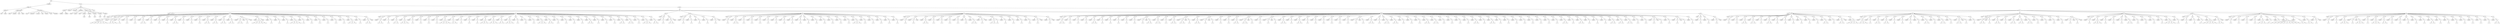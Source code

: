 digraph Tree {
	"t0" [label = "TEI"];
	"t1" [label = "teiHeader"];
	"t2" [label = "fileDesc"];
	"t3" [label = "titleStmt"];
	"t4" [label = "title"];
	"t5" [label = "author"];
	"t6" [label = "publicationStmt"];
	"t7" [label = "editor"];
	"t8" [label = "publisher"];
	"t9" [label = "idno"];
	"t10" [label = "rights"];
	"t11" [label = "SourceDesc"];
	"t12" [label = "genre"];
	"t13" [label = "inspiration"];
	"t14" [label = "structure"];
	"t15" [label = "type"];
	"t16" [label = "periode"];
	"t17" [label = "taille"];
	"t18" [label = "permalien"];
	"t19" [label = "text"];
	"t20" [label = "front"];
	"t21" [label = "docTitle"];
	"t22" [label = "titlePart"];
	"t23" [label = "titlePart"];
	"t24" [label = "docDate"];
	"t25" [label = "docAuthor"];
	"t26" [label = "docImprint"];
	"t27" [label = "editor"];
	"t28" [label = "printer"];
	"t29" [label = "castList"];
	"t30" [label = "head"];
	"t31" [label = "castItem"];
	"t32" [label = "role"];
	"t33" [label = "castItem"];
	"t34" [label = "role"];
	"t35" [label = "castItem"];
	"t36" [label = "role"];
	"t37" [label = "castItem"];
	"t38" [label = "role"];
	"t39" [label = "castItem"];
	"t40" [label = "role"];
	"t41" [label = "set"];
	"t42" [label = "note"];
	"t43" [label = "body"];
	"t44" [label = "div1"];
	"t45" [label = "head"];
	"t46" [label = "div2"];
	"t47" [label = "head"];
	"t48" [label = "sp"];
	"t49" [label = "speaker"];
	"t50" [label = "p"];
	"t51" [label = "s"];
	"t52" [label = "s"];
	"t53" [label = "s"];
	"t54" [label = "s"];
	"t55" [label = "s"];
	"t56" [label = "s"];
	"t57" [label = "div2"];
	"t58" [label = "head"];
	"t59" [label = "sp"];
	"t60" [label = "speaker"];
	"t61" [label = "p"];
	"t62" [label = "s"];
	"t63" [label = "s"];
	"t64" [label = "s"];
	"t65" [label = "sp"];
	"t66" [label = "speaker"];
	"t67" [label = "p"];
	"t68" [label = "s"];
	"t69" [label = "sp"];
	"t70" [label = "speaker"];
	"t71" [label = "p"];
	"t72" [label = "s"];
	"t73" [label = "sp"];
	"t74" [label = "speaker"];
	"t75" [label = "p"];
	"t76" [label = "s"];
	"t77" [label = "sp"];
	"t78" [label = "speaker"];
	"t79" [label = "p"];
	"t80" [label = "s"];
	"t81" [label = "s"];
	"t82" [label = "sp"];
	"t83" [label = "speaker"];
	"t84" [label = "p"];
	"t85" [label = "s"];
	"t86" [label = "sp"];
	"t87" [label = "speaker"];
	"t88" [label = "p"];
	"t89" [label = "s"];
	"t90" [label = "sp"];
	"t91" [label = "speaker"];
	"t92" [label = "p"];
	"t93" [label = "s"];
	"t94" [label = "sp"];
	"t95" [label = "speaker"];
	"t96" [label = "p"];
	"t97" [label = "s"];
	"t98" [label = "s"];
	"t99" [label = "sp"];
	"t100" [label = "speaker"];
	"t101" [label = "p"];
	"t102" [label = "s"];
	"t103" [label = "sp"];
	"t104" [label = "speaker"];
	"t105" [label = "p"];
	"t106" [label = "s"];
	"t107" [label = "sp"];
	"t108" [label = "speaker"];
	"t109" [label = "p"];
	"t110" [label = "s"];
	"t111" [label = "sp"];
	"t112" [label = "speaker"];
	"t113" [label = "p"];
	"t114" [label = "s"];
	"t115" [label = "s"];
	"t116" [label = "sp"];
	"t117" [label = "speaker"];
	"t118" [label = "p"];
	"t119" [label = "s"];
	"t120" [label = "s"];
	"t121" [label = "sp"];
	"t122" [label = "speaker"];
	"t123" [label = "p"];
	"t124" [label = "s"];
	"t125" [label = "s"];
	"t126" [label = "sp"];
	"t127" [label = "speaker"];
	"t128" [label = "p"];
	"t129" [label = "s"];
	"t130" [label = "s"];
	"t131" [label = "sp"];
	"t132" [label = "speaker"];
	"t133" [label = "p"];
	"t134" [label = "s"];
	"t135" [label = "s"];
	"t136" [label = "stage"];
	"t137" [label = "p"];
	"t138" [label = "s"];
	"t139" [label = "stage"];
	"t140" [label = "sp"];
	"t141" [label = "speaker"];
	"t142" [label = "p"];
	"t143" [label = "s"];
	"t144" [label = "s"];
	"t145" [label = "s"];
	"t146" [label = "s"];
	"t147" [label = "s"];
	"t148" [label = "stage"];
	"t149" [label = "sp"];
	"t150" [label = "speaker"];
	"t151" [label = "p"];
	"t152" [label = "s"];
	"t153" [label = "sp"];
	"t154" [label = "speaker"];
	"t155" [label = "p"];
	"t156" [label = "s"];
	"t157" [label = "sp"];
	"t158" [label = "speaker"];
	"t159" [label = "p"];
	"t160" [label = "s"];
	"t161" [label = "sp"];
	"t162" [label = "speaker"];
	"t163" [label = "p"];
	"t164" [label = "s"];
	"t165" [label = "s"];
	"t166" [label = "s"];
	"t167" [label = "s"];
	"t168" [label = "sp"];
	"t169" [label = "speaker"];
	"t170" [label = "p"];
	"t171" [label = "s"];
	"t172" [label = "sp"];
	"t173" [label = "speaker"];
	"t174" [label = "p"];
	"t175" [label = "s"];
	"t176" [label = "sp"];
	"t177" [label = "speaker"];
	"t178" [label = "p"];
	"t179" [label = "s"];
	"t180" [label = "sp"];
	"t181" [label = "speaker"];
	"t182" [label = "p"];
	"t183" [label = "s"];
	"t184" [label = "sp"];
	"t185" [label = "speaker"];
	"t186" [label = "p"];
	"t187" [label = "s"];
	"t188" [label = "sp"];
	"t189" [label = "speaker"];
	"t190" [label = "p"];
	"t191" [label = "s"];
	"t192" [label = "sp"];
	"t193" [label = "speaker"];
	"t194" [label = "p"];
	"t195" [label = "s"];
	"t196" [label = "s"];
	"t197" [label = "s"];
	"t198" [label = "sp"];
	"t199" [label = "speaker"];
	"t200" [label = "p"];
	"t201" [label = "s"];
	"t202" [label = "sp"];
	"t203" [label = "speaker"];
	"t204" [label = "p"];
	"t205" [label = "s"];
	"t206" [label = "s"];
	"t207" [label = "stage"];
	"t208" [label = "div2"];
	"t209" [label = "head"];
	"t210" [label = "sp"];
	"t211" [label = "speaker"];
	"t212" [label = "p"];
	"t213" [label = "s"];
	"t214" [label = "s"];
	"t215" [label = "sp"];
	"t216" [label = "speaker"];
	"t217" [label = "p"];
	"t218" [label = "s"];
	"t219" [label = "sp"];
	"t220" [label = "speaker"];
	"t221" [label = "p"];
	"t222" [label = "s"];
	"t223" [label = "s"];
	"t224" [label = "sp"];
	"t225" [label = "speaker"];
	"t226" [label = "p"];
	"t227" [label = "s"];
	"t228" [label = "s"];
	"t229" [label = "s"];
	"t230" [label = "sp"];
	"t231" [label = "speaker"];
	"t232" [label = "p"];
	"t233" [label = "s"];
	"t234" [label = "sp"];
	"t235" [label = "speaker"];
	"t236" [label = "p"];
	"t237" [label = "s"];
	"t238" [label = "sp"];
	"t239" [label = "speaker"];
	"t240" [label = "p"];
	"t241" [label = "s"];
	"t242" [label = "sp"];
	"t243" [label = "speaker"];
	"t244" [label = "p"];
	"t245" [label = "s"];
	"t246" [label = "sp"];
	"t247" [label = "speaker"];
	"t248" [label = "p"];
	"t249" [label = "s"];
	"t250" [label = "s"];
	"t251" [label = "s"];
	"t252" [label = "s"];
	"t253" [label = "sp"];
	"t254" [label = "speaker"];
	"t255" [label = "p"];
	"t256" [label = "s"];
	"t257" [label = "s"];
	"t258" [label = "sp"];
	"t259" [label = "speaker"];
	"t260" [label = "p"];
	"t261" [label = "s"];
	"t262" [label = "sp"];
	"t263" [label = "speaker"];
	"t264" [label = "p"];
	"t265" [label = "s"];
	"t266" [label = "sp"];
	"t267" [label = "speaker"];
	"t268" [label = "p"];
	"t269" [label = "s"];
	"t270" [label = "sp"];
	"t271" [label = "speaker"];
	"t272" [label = "p"];
	"t273" [label = "s"];
	"t274" [label = "s"];
	"t275" [label = "s"];
	"t276" [label = "sp"];
	"t277" [label = "speaker"];
	"t278" [label = "p"];
	"t279" [label = "s"];
	"t280" [label = "s"];
	"t281" [label = "s"];
	"t282" [label = "sp"];
	"t283" [label = "speaker"];
	"t284" [label = "p"];
	"t285" [label = "s"];
	"t286" [label = "s"];
	"t287" [label = "sp"];
	"t288" [label = "speaker"];
	"t289" [label = "p"];
	"t290" [label = "s"];
	"t291" [label = "s"];
	"t292" [label = "s"];
	"t293" [label = "sp"];
	"t294" [label = "speaker"];
	"t295" [label = "p"];
	"t296" [label = "s"];
	"t297" [label = "sp"];
	"t298" [label = "speaker"];
	"t299" [label = "p"];
	"t300" [label = "s"];
	"t301" [label = "sp"];
	"t302" [label = "speaker"];
	"t303" [label = "p"];
	"t304" [label = "s"];
	"t305" [label = "sp"];
	"t306" [label = "speaker"];
	"t307" [label = "p"];
	"t308" [label = "s"];
	"t309" [label = "s"];
	"t310" [label = "s"];
	"t311" [label = "sp"];
	"t312" [label = "speaker"];
	"t313" [label = "p"];
	"t314" [label = "s"];
	"t315" [label = "s"];
	"t316" [label = "sp"];
	"t317" [label = "speaker"];
	"t318" [label = "p"];
	"t319" [label = "s"];
	"t320" [label = "sp"];
	"t321" [label = "speaker"];
	"t322" [label = "p"];
	"t323" [label = "s"];
	"t324" [label = "sp"];
	"t325" [label = "speaker"];
	"t326" [label = "p"];
	"t327" [label = "s"];
	"t328" [label = "sp"];
	"t329" [label = "speaker"];
	"t330" [label = "p"];
	"t331" [label = "s"];
	"t332" [label = "sp"];
	"t333" [label = "speaker"];
	"t334" [label = "p"];
	"t335" [label = "s"];
	"t336" [label = "s"];
	"t337" [label = "sp"];
	"t338" [label = "speaker"];
	"t339" [label = "p"];
	"t340" [label = "s"];
	"t341" [label = "sp"];
	"t342" [label = "speaker"];
	"t343" [label = "p"];
	"t344" [label = "s"];
	"t345" [label = "sp"];
	"t346" [label = "speaker"];
	"t347" [label = "p"];
	"t348" [label = "s"];
	"t349" [label = "sp"];
	"t350" [label = "speaker"];
	"t351" [label = "p"];
	"t352" [label = "s"];
	"t353" [label = "s"];
	"t354" [label = "sp"];
	"t355" [label = "speaker"];
	"t356" [label = "p"];
	"t357" [label = "s"];
	"t358" [label = "s"];
	"t359" [label = "sp"];
	"t360" [label = "speaker"];
	"t361" [label = "p"];
	"t362" [label = "s"];
	"t363" [label = "sp"];
	"t364" [label = "speaker"];
	"t365" [label = "p"];
	"t366" [label = "s"];
	"t367" [label = "s"];
	"t368" [label = "s"];
	"t369" [label = "sp"];
	"t370" [label = "speaker"];
	"t371" [label = "p"];
	"t372" [label = "s"];
	"t373" [label = "s"];
	"t374" [label = "div2"];
	"t375" [label = "head"];
	"t376" [label = "sp"];
	"t377" [label = "speaker"];
	"t378" [label = "p"];
	"t379" [label = "s"];
	"t380" [label = "sp"];
	"t381" [label = "speaker"];
	"t382" [label = "p"];
	"t383" [label = "s"];
	"t384" [label = "s"];
	"t385" [label = "stage"];
	"t386" [label = "div2"];
	"t387" [label = "head"];
	"t388" [label = "sp"];
	"t389" [label = "speaker"];
	"t390" [label = "p"];
	"t391" [label = "s"];
	"t392" [label = "sp"];
	"t393" [label = "speaker"];
	"t394" [label = "p"];
	"t395" [label = "s"];
	"t396" [label = "sp"];
	"t397" [label = "speaker"];
	"t398" [label = "p"];
	"t399" [label = "s"];
	"t400" [label = "sp"];
	"t401" [label = "speaker"];
	"t402" [label = "p"];
	"t403" [label = "s"];
	"t404" [label = "sp"];
	"t405" [label = "speaker"];
	"t406" [label = "p"];
	"t407" [label = "s"];
	"t408" [label = "stage"];
	"t409" [label = "div2"];
	"t410" [label = "head"];
	"t411" [label = "sp"];
	"t412" [label = "speaker"];
	"t413" [label = "p"];
	"t414" [label = "s"];
	"t415" [label = "sp"];
	"t416" [label = "speaker"];
	"t417" [label = "p"];
	"t418" [label = "s"];
	"t419" [label = "s"];
	"t420" [label = "sp"];
	"t421" [label = "speaker"];
	"t422" [label = "p"];
	"t423" [label = "s"];
	"t424" [label = "sp"];
	"t425" [label = "speaker"];
	"t426" [label = "p"];
	"t427" [label = "s"];
	"t428" [label = "sp"];
	"t429" [label = "speaker"];
	"t430" [label = "p"];
	"t431" [label = "s"];
	"t432" [label = "sp"];
	"t433" [label = "speaker"];
	"t434" [label = "p"];
	"t435" [label = "s"];
	"t436" [label = "sp"];
	"t437" [label = "speaker"];
	"t438" [label = "p"];
	"t439" [label = "s"];
	"t440" [label = "sp"];
	"t441" [label = "speaker"];
	"t442" [label = "p"];
	"t443" [label = "s"];
	"t444" [label = "sp"];
	"t445" [label = "speaker"];
	"t446" [label = "p"];
	"t447" [label = "s"];
	"t448" [label = "sp"];
	"t449" [label = "speaker"];
	"t450" [label = "p"];
	"t451" [label = "s"];
	"t452" [label = "sp"];
	"t453" [label = "speaker"];
	"t454" [label = "p"];
	"t455" [label = "s"];
	"t456" [label = "sp"];
	"t457" [label = "speaker"];
	"t458" [label = "p"];
	"t459" [label = "s"];
	"t460" [label = "sp"];
	"t461" [label = "speaker"];
	"t462" [label = "p"];
	"t463" [label = "s"];
	"t464" [label = "sp"];
	"t465" [label = "speaker"];
	"t466" [label = "p"];
	"t467" [label = "s"];
	"t468" [label = "sp"];
	"t469" [label = "speaker"];
	"t470" [label = "p"];
	"t471" [label = "s"];
	"t472" [label = "sp"];
	"t473" [label = "speaker"];
	"t474" [label = "p"];
	"t475" [label = "s"];
	"t476" [label = "sp"];
	"t477" [label = "speaker"];
	"t478" [label = "p"];
	"t479" [label = "s"];
	"t480" [label = "s"];
	"t481" [label = "s"];
	"t482" [label = "sp"];
	"t483" [label = "speaker"];
	"t484" [label = "p"];
	"t485" [label = "s"];
	"t486" [label = "sp"];
	"t487" [label = "speaker"];
	"t488" [label = "p"];
	"t489" [label = "s"];
	"t490" [label = "sp"];
	"t491" [label = "speaker"];
	"t492" [label = "p"];
	"t493" [label = "s"];
	"t494" [label = "sp"];
	"t495" [label = "speaker"];
	"t496" [label = "p"];
	"t497" [label = "s"];
	"t498" [label = "sp"];
	"t499" [label = "speaker"];
	"t500" [label = "p"];
	"t501" [label = "s"];
	"t502" [label = "div2"];
	"t503" [label = "head"];
	"t504" [label = "sp"];
	"t505" [label = "speaker"];
	"t506" [label = "p"];
	"t507" [label = "s"];
	"t508" [label = "sp"];
	"t509" [label = "speaker"];
	"t510" [label = "p"];
	"t511" [label = "s"];
	"t512" [label = "stage"];
	"t513" [label = "sp"];
	"t514" [label = "speaker"];
	"t515" [label = "p"];
	"t516" [label = "s"];
	"t517" [label = "s"];
	"t518" [label = "sp"];
	"t519" [label = "speaker"];
	"t520" [label = "p"];
	"t521" [label = "s"];
	"t522" [label = "sp"];
	"t523" [label = "speaker"];
	"t524" [label = "p"];
	"t525" [label = "s"];
	"t526" [label = "sp"];
	"t527" [label = "speaker"];
	"t528" [label = "p"];
	"t529" [label = "s"];
	"t530" [label = "sp"];
	"t531" [label = "speaker"];
	"t532" [label = "p"];
	"t533" [label = "s"];
	"t534" [label = "sp"];
	"t535" [label = "speaker"];
	"t536" [label = "p"];
	"t537" [label = "s"];
	"t538" [label = "sp"];
	"t539" [label = "speaker"];
	"t540" [label = "p"];
	"t541" [label = "s"];
	"t542" [label = "s"];
	"t543" [label = "sp"];
	"t544" [label = "speaker"];
	"t545" [label = "p"];
	"t546" [label = "s"];
	"t547" [label = "stage"];
	"t548" [label = "sp"];
	"t549" [label = "speaker"];
	"t550" [label = "p"];
	"t551" [label = "s"];
	"t552" [label = "s"];
	"t553" [label = "p"];
	"t554" [label = "s"];
	"t555" [label = "sp"];
	"t556" [label = "speaker"];
	"t557" [label = "p"];
	"t558" [label = "s"];
	"t559" [label = "sp"];
	"t560" [label = "speaker"];
	"t561" [label = "p"];
	"t562" [label = "s"];
	"t563" [label = "sp"];
	"t564" [label = "speaker"];
	"t565" [label = "p"];
	"t566" [label = "s"];
	"t567" [label = "sp"];
	"t568" [label = "speaker"];
	"t569" [label = "p"];
	"t570" [label = "s"];
	"t571" [label = "sp"];
	"t572" [label = "speaker"];
	"t573" [label = "p"];
	"t574" [label = "s"];
	"t575" [label = "stage"];
	"t576" [label = "sp"];
	"t577" [label = "speaker"];
	"t578" [label = "p"];
	"t579" [label = "s"];
	"t580" [label = "stage"];
	"t581" [label = "div2"];
	"t582" [label = "head"];
	"t583" [label = "sp"];
	"t584" [label = "speaker"];
	"t585" [label = "p"];
	"t586" [label = "s"];
	"t587" [label = "s"];
	"t588" [label = "sp"];
	"t589" [label = "speaker"];
	"t590" [label = "p"];
	"t591" [label = "s"];
	"t592" [label = "sp"];
	"t593" [label = "speaker"];
	"t594" [label = "p"];
	"t595" [label = "s"];
	"t596" [label = "sp"];
	"t597" [label = "speaker"];
	"t598" [label = "p"];
	"t599" [label = "s"];
	"t600" [label = "sp"];
	"t601" [label = "speaker"];
	"t602" [label = "p"];
	"t603" [label = "s"];
	"t604" [label = "s"];
	"t605" [label = "sp"];
	"t606" [label = "speaker"];
	"t607" [label = "p"];
	"t608" [label = "s"];
	"t609" [label = "sp"];
	"t610" [label = "speaker"];
	"t611" [label = "p"];
	"t612" [label = "s"];
	"t613" [label = "sp"];
	"t614" [label = "speaker"];
	"t615" [label = "p"];
	"t616" [label = "s"];
	"t617" [label = "sp"];
	"t618" [label = "speaker"];
	"t619" [label = "p"];
	"t620" [label = "s"];
	"t621" [label = "sp"];
	"t622" [label = "speaker"];
	"t623" [label = "p"];
	"t624" [label = "s"];
	"t625" [label = "sp"];
	"t626" [label = "speaker"];
	"t627" [label = "p"];
	"t628" [label = "s"];
	"t629" [label = "stage"];
	"t630" [label = "p"];
	"t631" [label = "s"];
	"t632" [label = "s"];
	"t633" [label = "sp"];
	"t634" [label = "speaker"];
	"t635" [label = "p"];
	"t636" [label = "s"];
	"t637" [label = "s"];
	"t638" [label = "sp"];
	"t639" [label = "speaker"];
	"t640" [label = "p"];
	"t641" [label = "s"];
	"t642" [label = "sp"];
	"t643" [label = "speaker"];
	"t644" [label = "p"];
	"t645" [label = "s"];
	"t646" [label = "s"];
	"t647" [label = "sp"];
	"t648" [label = "speaker"];
	"t649" [label = "p"];
	"t650" [label = "s"];
	"t651" [label = "s"];
	"t652" [label = "stage"];
	"t653" [label = "p"];
	"t654" [label = "s"];
	"t655" [label = "sp"];
	"t656" [label = "speaker"];
	"t657" [label = "p"];
	"t658" [label = "s"];
	"t659" [label = "s"];
	"t660" [label = "sp"];
	"t661" [label = "speaker"];
	"t662" [label = "p"];
	"t663" [label = "s"];
	"t664" [label = "stage"];
	"t665" [label = "p"];
	"t666" [label = "s"];
	"t667" [label = "sp"];
	"t668" [label = "speaker"];
	"t669" [label = "p"];
	"t670" [label = "s"];
	"t671" [label = "sp"];
	"t672" [label = "speaker"];
	"t673" [label = "p"];
	"t674" [label = "s"];
	"t675" [label = "sp"];
	"t676" [label = "speaker"];
	"t677" [label = "p"];
	"t678" [label = "s"];
	"t679" [label = "s"];
	"t680" [label = "sp"];
	"t681" [label = "speaker"];
	"t682" [label = "p"];
	"t683" [label = "s"];
	"t684" [label = "s"];
	"t685" [label = "stage"];
	"t686" [label = "p"];
	"t687" [label = "s"];
	"t688" [label = "sp"];
	"t689" [label = "speaker"];
	"t690" [label = "p"];
	"t691" [label = "s"];
	"t692" [label = "sp"];
	"t693" [label = "speaker"];
	"t694" [label = "p"];
	"t695" [label = "s"];
	"t696" [label = "stage"];
	"t697" [label = "p"];
	"t698" [label = "s"];
	"t699" [label = "sp"];
	"t700" [label = "speaker"];
	"t701" [label = "p"];
	"t702" [label = "s"];
	"t703" [label = "s"];
	"t704" [label = "sp"];
	"t705" [label = "speaker"];
	"t706" [label = "p"];
	"t707" [label = "s"];
	"t708" [label = "sp"];
	"t709" [label = "speaker"];
	"t710" [label = "p"];
	"t711" [label = "s"];
	"t712" [label = "s"];
	"t713" [label = "sp"];
	"t714" [label = "speaker"];
	"t715" [label = "p"];
	"t716" [label = "s"];
	"t717" [label = "sp"];
	"t718" [label = "speaker"];
	"t719" [label = "p"];
	"t720" [label = "s"];
	"t721" [label = "sp"];
	"t722" [label = "speaker"];
	"t723" [label = "p"];
	"t724" [label = "s"];
	"t725" [label = "sp"];
	"t726" [label = "speaker"];
	"t727" [label = "p"];
	"t728" [label = "s"];
	"t729" [label = "sp"];
	"t730" [label = "speaker"];
	"t731" [label = "p"];
	"t732" [label = "s"];
	"t733" [label = "sp"];
	"t734" [label = "speaker"];
	"t735" [label = "p"];
	"t736" [label = "s"];
	"t737" [label = "sp"];
	"t738" [label = "speaker"];
	"t739" [label = "p"];
	"t740" [label = "s"];
	"t741" [label = "stage"];
	"t742" [label = "p"];
	"t743" [label = "s"];
	"t744" [label = "sp"];
	"t745" [label = "speaker"];
	"t746" [label = "p"];
	"t747" [label = "s"];
	"t748" [label = "s"];
	"t749" [label = "sp"];
	"t750" [label = "speaker"];
	"t751" [label = "p"];
	"t752" [label = "s"];
	"t753" [label = "sp"];
	"t754" [label = "speaker"];
	"t755" [label = "p"];
	"t756" [label = "s"];
	"t757" [label = "s"];
	"t758" [label = "sp"];
	"t759" [label = "speaker"];
	"t760" [label = "p"];
	"t761" [label = "s"];
	"t762" [label = "s"];
	"t763" [label = "sp"];
	"t764" [label = "speaker"];
	"t765" [label = "p"];
	"t766" [label = "s"];
	"t767" [label = "sp"];
	"t768" [label = "speaker"];
	"t769" [label = "p"];
	"t770" [label = "s"];
	"t771" [label = "sp"];
	"t772" [label = "speaker"];
	"t773" [label = "p"];
	"t774" [label = "s"];
	"t775" [label = "sp"];
	"t776" [label = "speaker"];
	"t777" [label = "p"];
	"t778" [label = "s"];
	"t779" [label = "s"];
	"t780" [label = "sp"];
	"t781" [label = "speaker"];
	"t782" [label = "p"];
	"t783" [label = "s"];
	"t784" [label = "s"];
	"t785" [label = "sp"];
	"t786" [label = "speaker"];
	"t787" [label = "p"];
	"t788" [label = "s"];
	"t789" [label = "sp"];
	"t790" [label = "speaker"];
	"t791" [label = "p"];
	"t792" [label = "s"];
	"t793" [label = "sp"];
	"t794" [label = "speaker"];
	"t795" [label = "p"];
	"t796" [label = "s"];
	"t797" [label = "sp"];
	"t798" [label = "speaker"];
	"t799" [label = "p"];
	"t800" [label = "s"];
	"t801" [label = "sp"];
	"t802" [label = "speaker"];
	"t803" [label = "p"];
	"t804" [label = "s"];
	"t805" [label = "s"];
	"t806" [label = "sp"];
	"t807" [label = "speaker"];
	"t808" [label = "p"];
	"t809" [label = "s"];
	"t810" [label = "sp"];
	"t811" [label = "speaker"];
	"t812" [label = "p"];
	"t813" [label = "s"];
	"t814" [label = "s"];
	"t815" [label = "sp"];
	"t816" [label = "speaker"];
	"t817" [label = "p"];
	"t818" [label = "s"];
	"t819" [label = "sp"];
	"t820" [label = "speaker"];
	"t821" [label = "p"];
	"t822" [label = "s"];
	"t823" [label = "sp"];
	"t824" [label = "speaker"];
	"t825" [label = "p"];
	"t826" [label = "s"];
	"t827" [label = "sp"];
	"t828" [label = "speaker"];
	"t829" [label = "p"];
	"t830" [label = "s"];
	"t831" [label = "sp"];
	"t832" [label = "speaker"];
	"t833" [label = "p"];
	"t834" [label = "s"];
	"t835" [label = "sp"];
	"t836" [label = "speaker"];
	"t837" [label = "p"];
	"t838" [label = "s"];
	"t839" [label = "sp"];
	"t840" [label = "speaker"];
	"t841" [label = "p"];
	"t842" [label = "s"];
	"t843" [label = "sp"];
	"t844" [label = "speaker"];
	"t845" [label = "p"];
	"t846" [label = "s"];
	"t847" [label = "sp"];
	"t848" [label = "speaker"];
	"t849" [label = "p"];
	"t850" [label = "s"];
	"t851" [label = "s"];
	"t852" [label = "sp"];
	"t853" [label = "speaker"];
	"t854" [label = "p"];
	"t855" [label = "s"];
	"t856" [label = "sp"];
	"t857" [label = "speaker"];
	"t858" [label = "p"];
	"t859" [label = "s"];
	"t860" [label = "s"];
	"t861" [label = "sp"];
	"t862" [label = "speaker"];
	"t863" [label = "p"];
	"t864" [label = "s"];
	"t865" [label = "sp"];
	"t866" [label = "speaker"];
	"t867" [label = "p"];
	"t868" [label = "s"];
	"t869" [label = "sp"];
	"t870" [label = "speaker"];
	"t871" [label = "p"];
	"t872" [label = "s"];
	"t873" [label = "sp"];
	"t874" [label = "speaker"];
	"t875" [label = "p"];
	"t876" [label = "s"];
	"t877" [label = "s"];
	"t878" [label = "sp"];
	"t879" [label = "speaker"];
	"t880" [label = "p"];
	"t881" [label = "s"];
	"t882" [label = "s"];
	"t883" [label = "sp"];
	"t884" [label = "speaker"];
	"t885" [label = "p"];
	"t886" [label = "s"];
	"t887" [label = "s"];
	"t888" [label = "sp"];
	"t889" [label = "speaker"];
	"t890" [label = "p"];
	"t891" [label = "s"];
	"t892" [label = "sp"];
	"t893" [label = "speaker"];
	"t894" [label = "p"];
	"t895" [label = "s"];
	"t896" [label = "sp"];
	"t897" [label = "speaker"];
	"t898" [label = "p"];
	"t899" [label = "s"];
	"t900" [label = "stage"];
	"t901" [label = "p"];
	"t902" [label = "s"];
	"t903" [label = "sp"];
	"t904" [label = "speaker"];
	"t905" [label = "p"];
	"t906" [label = "s"];
	"t907" [label = "sp"];
	"t908" [label = "speaker"];
	"t909" [label = "p"];
	"t910" [label = "s"];
	"t911" [label = "stage"];
	"t912" [label = "p"];
	"t913" [label = "s"];
	"t914" [label = "sp"];
	"t915" [label = "speaker"];
	"t916" [label = "p"];
	"t917" [label = "s"];
	"t918" [label = "div2"];
	"t919" [label = "head"];
	"t920" [label = "sp"];
	"t921" [label = "speaker"];
	"t922" [label = "p"];
	"t923" [label = "s"];
	"t924" [label = "sp"];
	"t925" [label = "speaker"];
	"t926" [label = "p"];
	"t927" [label = "s"];
	"t928" [label = "sp"];
	"t929" [label = "speaker"];
	"t930" [label = "p"];
	"t931" [label = "s"];
	"t932" [label = "stage"];
	"t933" [label = "div1"];
	"t934" [label = "head"];
	"t935" [label = "div2"];
	"t936" [label = "head"];
	"t937" [label = "sp"];
	"t938" [label = "speaker"];
	"t939" [label = "p"];
	"t940" [label = "s"];
	"t941" [label = "sp"];
	"t942" [label = "speaker"];
	"t943" [label = "p"];
	"t944" [label = "s"];
	"t945" [label = "sp"];
	"t946" [label = "speaker"];
	"t947" [label = "p"];
	"t948" [label = "s"];
	"t949" [label = "s"];
	"t950" [label = "sp"];
	"t951" [label = "speaker"];
	"t952" [label = "p"];
	"t953" [label = "s"];
	"t954" [label = "s"];
	"t955" [label = "sp"];
	"t956" [label = "speaker"];
	"t957" [label = "p"];
	"t958" [label = "s"];
	"t959" [label = "sp"];
	"t960" [label = "speaker"];
	"t961" [label = "p"];
	"t962" [label = "s"];
	"t963" [label = "s"];
	"t964" [label = "sp"];
	"t965" [label = "speaker"];
	"t966" [label = "p"];
	"t967" [label = "s"];
	"t968" [label = "sp"];
	"t969" [label = "speaker"];
	"t970" [label = "p"];
	"t971" [label = "s"];
	"t972" [label = "sp"];
	"t973" [label = "speaker"];
	"t974" [label = "p"];
	"t975" [label = "s"];
	"t976" [label = "sp"];
	"t977" [label = "speaker"];
	"t978" [label = "p"];
	"t979" [label = "s"];
	"t980" [label = "sp"];
	"t981" [label = "speaker"];
	"t982" [label = "p"];
	"t983" [label = "s"];
	"t984" [label = "sp"];
	"t985" [label = "speaker"];
	"t986" [label = "p"];
	"t987" [label = "s"];
	"t988" [label = "sp"];
	"t989" [label = "speaker"];
	"t990" [label = "p"];
	"t991" [label = "s"];
	"t992" [label = "s"];
	"t993" [label = "sp"];
	"t994" [label = "speaker"];
	"t995" [label = "p"];
	"t996" [label = "s"];
	"t997" [label = "sp"];
	"t998" [label = "speaker"];
	"t999" [label = "p"];
	"t1000" [label = "s"];
	"t1001" [label = "s"];
	"t1002" [label = "stage"];
	"t1003" [label = "sp"];
	"t1004" [label = "speaker"];
	"t1005" [label = "p"];
	"t1006" [label = "s"];
	"t1007" [label = "s"];
	"t1008" [label = "s"];
	"t1009" [label = "s"];
	"t1010" [label = "div2"];
	"t1011" [label = "head"];
	"t1012" [label = "sp"];
	"t1013" [label = "speaker"];
	"t1014" [label = "p"];
	"t1015" [label = "s"];
	"t1016" [label = "s"];
	"t1017" [label = "s"];
	"t1018" [label = "sp"];
	"t1019" [label = "speaker"];
	"t1020" [label = "p"];
	"t1021" [label = "s"];
	"t1022" [label = "sp"];
	"t1023" [label = "speaker"];
	"t1024" [label = "p"];
	"t1025" [label = "s"];
	"t1026" [label = "s"];
	"t1027" [label = "sp"];
	"t1028" [label = "speaker"];
	"t1029" [label = "p"];
	"t1030" [label = "s"];
	"t1031" [label = "s"];
	"t1032" [label = "sp"];
	"t1033" [label = "speaker"];
	"t1034" [label = "p"];
	"t1035" [label = "s"];
	"t1036" [label = "sp"];
	"t1037" [label = "speaker"];
	"t1038" [label = "p"];
	"t1039" [label = "s"];
	"t1040" [label = "sp"];
	"t1041" [label = "speaker"];
	"t1042" [label = "p"];
	"t1043" [label = "s"];
	"t1044" [label = "sp"];
	"t1045" [label = "speaker"];
	"t1046" [label = "p"];
	"t1047" [label = "s"];
	"t1048" [label = "sp"];
	"t1049" [label = "speaker"];
	"t1050" [label = "p"];
	"t1051" [label = "s"];
	"t1052" [label = "s"];
	"t1053" [label = "sp"];
	"t1054" [label = "speaker"];
	"t1055" [label = "p"];
	"t1056" [label = "s"];
	"t1057" [label = "sp"];
	"t1058" [label = "speaker"];
	"t1059" [label = "p"];
	"t1060" [label = "s"];
	"t1061" [label = "s"];
	"t1062" [label = "sp"];
	"t1063" [label = "speaker"];
	"t1064" [label = "p"];
	"t1065" [label = "s"];
	"t1066" [label = "sp"];
	"t1067" [label = "speaker"];
	"t1068" [label = "p"];
	"t1069" [label = "s"];
	"t1070" [label = "s"];
	"t1071" [label = "stage"];
	"t1072" [label = "p"];
	"t1073" [label = "s"];
	"t1074" [label = "sp"];
	"t1075" [label = "speaker"];
	"t1076" [label = "p"];
	"t1077" [label = "s"];
	"t1078" [label = "div2"];
	"t1079" [label = "head"];
	"t1080" [label = "stage"];
	"t1081" [label = "sp"];
	"t1082" [label = "speaker"];
	"t1083" [label = "p"];
	"t1084" [label = "s"];
	"t1085" [label = "s"];
	"t1086" [label = "stage"];
	"t1087" [label = "p"];
	"t1088" [label = "s"];
	"t1089" [label = "sp"];
	"t1090" [label = "speaker"];
	"t1091" [label = "p"];
	"t1092" [label = "s"];
	"t1093" [label = "s"];
	"t1094" [label = "sp"];
	"t1095" [label = "speaker"];
	"t1096" [label = "p"];
	"t1097" [label = "s"];
	"t1098" [label = "sp"];
	"t1099" [label = "speaker"];
	"t1100" [label = "p"];
	"t1101" [label = "s"];
	"t1102" [label = "s"];
	"t1103" [label = "sp"];
	"t1104" [label = "speaker"];
	"t1105" [label = "p"];
	"t1106" [label = "s"];
	"t1107" [label = "s"];
	"t1108" [label = "sp"];
	"t1109" [label = "speaker"];
	"t1110" [label = "p"];
	"t1111" [label = "s"];
	"t1112" [label = "s"];
	"t1113" [label = "sp"];
	"t1114" [label = "speaker"];
	"t1115" [label = "p"];
	"t1116" [label = "s"];
	"t1117" [label = "sp"];
	"t1118" [label = "speaker"];
	"t1119" [label = "p"];
	"t1120" [label = "s"];
	"t1121" [label = "sp"];
	"t1122" [label = "speaker"];
	"t1123" [label = "p"];
	"t1124" [label = "s"];
	"t1125" [label = "sp"];
	"t1126" [label = "speaker"];
	"t1127" [label = "p"];
	"t1128" [label = "s"];
	"t1129" [label = "sp"];
	"t1130" [label = "speaker"];
	"t1131" [label = "p"];
	"t1132" [label = "s"];
	"t1133" [label = "stage"];
	"t1134" [label = "p"];
	"t1135" [label = "s"];
	"t1136" [label = "stage"];
	"t1137" [label = "div2"];
	"t1138" [label = "head"];
	"t1139" [label = "sp"];
	"t1140" [label = "speaker"];
	"t1141" [label = "p"];
	"t1142" [label = "s"];
	"t1143" [label = "sp"];
	"t1144" [label = "speaker"];
	"t1145" [label = "p"];
	"t1146" [label = "s"];
	"t1147" [label = "s"];
	"t1148" [label = "s"];
	"t1149" [label = "sp"];
	"t1150" [label = "speaker"];
	"t1151" [label = "p"];
	"t1152" [label = "s"];
	"t1153" [label = "sp"];
	"t1154" [label = "speaker"];
	"t1155" [label = "p"];
	"t1156" [label = "s"];
	"t1157" [label = "sp"];
	"t1158" [label = "speaker"];
	"t1159" [label = "p"];
	"t1160" [label = "s"];
	"t1161" [label = "sp"];
	"t1162" [label = "speaker"];
	"t1163" [label = "p"];
	"t1164" [label = "s"];
	"t1165" [label = "s"];
	"t1166" [label = "sp"];
	"t1167" [label = "speaker"];
	"t1168" [label = "p"];
	"t1169" [label = "s"];
	"t1170" [label = "sp"];
	"t1171" [label = "speaker"];
	"t1172" [label = "p"];
	"t1173" [label = "s"];
	"t1174" [label = "sp"];
	"t1175" [label = "speaker"];
	"t1176" [label = "p"];
	"t1177" [label = "s"];
	"t1178" [label = "sp"];
	"t1179" [label = "speaker"];
	"t1180" [label = "p"];
	"t1181" [label = "s"];
	"t1182" [label = "sp"];
	"t1183" [label = "speaker"];
	"t1184" [label = "p"];
	"t1185" [label = "s"];
	"t1186" [label = "s"];
	"t1187" [label = "s"];
	"t1188" [label = "s"];
	"t1189" [label = "sp"];
	"t1190" [label = "speaker"];
	"t1191" [label = "p"];
	"t1192" [label = "s"];
	"t1193" [label = "div2"];
	"t1194" [label = "head"];
	"t1195" [label = "sp"];
	"t1196" [label = "speaker"];
	"t1197" [label = "p"];
	"t1198" [label = "s"];
	"t1199" [label = "sp"];
	"t1200" [label = "speaker"];
	"t1201" [label = "p"];
	"t1202" [label = "s"];
	"t1203" [label = "sp"];
	"t1204" [label = "speaker"];
	"t1205" [label = "p"];
	"t1206" [label = "s"];
	"t1207" [label = "sp"];
	"t1208" [label = "speaker"];
	"t1209" [label = "p"];
	"t1210" [label = "s"];
	"t1211" [label = "s"];
	"t1212" [label = "s"];
	"t1213" [label = "s"];
	"t1214" [label = "s"];
	"t1215" [label = "sp"];
	"t1216" [label = "speaker"];
	"t1217" [label = "p"];
	"t1218" [label = "s"];
	"t1219" [label = "s"];
	"t1220" [label = "stage"];
	"t1221" [label = "div2"];
	"t1222" [label = "head"];
	"t1223" [label = "sp"];
	"t1224" [label = "speaker"];
	"t1225" [label = "p"];
	"t1226" [label = "s"];
	"t1227" [label = "sp"];
	"t1228" [label = "speaker"];
	"t1229" [label = "p"];
	"t1230" [label = "s"];
	"t1231" [label = "sp"];
	"t1232" [label = "speaker"];
	"t1233" [label = "p"];
	"t1234" [label = "s"];
	"t1235" [label = "sp"];
	"t1236" [label = "speaker"];
	"t1237" [label = "p"];
	"t1238" [label = "s"];
	"t1239" [label = "sp"];
	"t1240" [label = "speaker"];
	"t1241" [label = "p"];
	"t1242" [label = "s"];
	"t1243" [label = "s"];
	"t1244" [label = "s"];
	"t1245" [label = "sp"];
	"t1246" [label = "speaker"];
	"t1247" [label = "p"];
	"t1248" [label = "s"];
	"t1249" [label = "sp"];
	"t1250" [label = "speaker"];
	"t1251" [label = "p"];
	"t1252" [label = "s"];
	"t1253" [label = "sp"];
	"t1254" [label = "speaker"];
	"t1255" [label = "p"];
	"t1256" [label = "s"];
	"t1257" [label = "s"];
	"t1258" [label = "s"];
	"t1259" [label = "s"];
	"t1260" [label = "s"];
	"t1261" [label = "s"];
	"t1262" [label = "s"];
	"t1263" [label = "s"];
	"t1264" [label = "s"];
	"t1265" [label = "sp"];
	"t1266" [label = "speaker"];
	"t1267" [label = "p"];
	"t1268" [label = "s"];
	"t1269" [label = "s"];
	"t1270" [label = "sp"];
	"t1271" [label = "speaker"];
	"t1272" [label = "p"];
	"t1273" [label = "s"];
	"t1274" [label = "s"];
	"t1275" [label = "sp"];
	"t1276" [label = "speaker"];
	"t1277" [label = "p"];
	"t1278" [label = "s"];
	"t1279" [label = "stage"];
	"t1280" [label = "div2"];
	"t1281" [label = "head"];
	"t1282" [label = "sp"];
	"t1283" [label = "speaker"];
	"t1284" [label = "p"];
	"t1285" [label = "s"];
	"t1286" [label = "sp"];
	"t1287" [label = "speaker"];
	"t1288" [label = "p"];
	"t1289" [label = "s"];
	"t1290" [label = "sp"];
	"t1291" [label = "speaker"];
	"t1292" [label = "p"];
	"t1293" [label = "s"];
	"t1294" [label = "s"];
	"t1295" [label = "s"];
	"t1296" [label = "sp"];
	"t1297" [label = "speaker"];
	"t1298" [label = "p"];
	"t1299" [label = "s"];
	"t1300" [label = "stage"];
	"t1301" [label = "p"];
	"t1302" [label = "s"];
	"t1303" [label = "s"];
	"t1304" [label = "s"];
	"t1305" [label = "sp"];
	"t1306" [label = "speaker"];
	"t1307" [label = "p"];
	"t1308" [label = "s"];
	"t1309" [label = "sp"];
	"t1310" [label = "speaker"];
	"t1311" [label = "p"];
	"t1312" [label = "s"];
	"t1313" [label = "s"];
	"t1314" [label = "s"];
	"t1315" [label = "sp"];
	"t1316" [label = "speaker"];
	"t1317" [label = "p"];
	"t1318" [label = "s"];
	"t1319" [label = "s"];
	"t1320" [label = "sp"];
	"t1321" [label = "speaker"];
	"t1322" [label = "p"];
	"t1323" [label = "s"];
	"t1324" [label = "sp"];
	"t1325" [label = "speaker"];
	"t1326" [label = "p"];
	"t1327" [label = "s"];
	"t1328" [label = "sp"];
	"t1329" [label = "speaker"];
	"t1330" [label = "p"];
	"t1331" [label = "s"];
	"t1332" [label = "sp"];
	"t1333" [label = "speaker"];
	"t1334" [label = "p"];
	"t1335" [label = "s"];
	"t1336" [label = "sp"];
	"t1337" [label = "speaker"];
	"t1338" [label = "p"];
	"t1339" [label = "s"];
	"t1340" [label = "sp"];
	"t1341" [label = "speaker"];
	"t1342" [label = "p"];
	"t1343" [label = "s"];
	"t1344" [label = "s"];
	"t1345" [label = "sp"];
	"t1346" [label = "speaker"];
	"t1347" [label = "p"];
	"t1348" [label = "s"];
	"t1349" [label = "sp"];
	"t1350" [label = "speaker"];
	"t1351" [label = "p"];
	"t1352" [label = "s"];
	"t1353" [label = "sp"];
	"t1354" [label = "speaker"];
	"t1355" [label = "p"];
	"t1356" [label = "s"];
	"t1357" [label = "sp"];
	"t1358" [label = "speaker"];
	"t1359" [label = "p"];
	"t1360" [label = "s"];
	"t1361" [label = "sp"];
	"t1362" [label = "speaker"];
	"t1363" [label = "p"];
	"t1364" [label = "s"];
	"t1365" [label = "sp"];
	"t1366" [label = "speaker"];
	"t1367" [label = "p"];
	"t1368" [label = "s"];
	"t1369" [label = "sp"];
	"t1370" [label = "speaker"];
	"t1371" [label = "p"];
	"t1372" [label = "s"];
	"t1373" [label = "sp"];
	"t1374" [label = "speaker"];
	"t1375" [label = "p"];
	"t1376" [label = "s"];
	"t1377" [label = "s"];
	"t0" -> "t1";
	"t1" -> "t2";
	"t2" -> "t3";
	"t3" -> "t4";
	"t3" -> "t5";
	"t2" -> "t6";
	"t6" -> "t7";
	"t6" -> "t8";
	"t6" -> "t9";
	"t6" -> "t10";
	"t2" -> "t11";
	"t11" -> "t12";
	"t11" -> "t13";
	"t11" -> "t14";
	"t11" -> "t15";
	"t11" -> "t16";
	"t11" -> "t17";
	"t11" -> "t18";
	"t0" -> "t19";
	"t19" -> "t20";
	"t20" -> "t21";
	"t21" -> "t22";
	"t21" -> "t23";
	"t20" -> "t24";
	"t20" -> "t25";
	"t20" -> "t26";
	"t26" -> "t27";
	"t26" -> "t28";
	"t20" -> "t29";
	"t29" -> "t30";
	"t29" -> "t31";
	"t31" -> "t32";
	"t29" -> "t33";
	"t33" -> "t34";
	"t29" -> "t35";
	"t35" -> "t36";
	"t29" -> "t37";
	"t37" -> "t38";
	"t29" -> "t39";
	"t39" -> "t40";
	"t20" -> "t41";
	"t20" -> "t42";
	"t19" -> "t43";
	"t43" -> "t44";
	"t44" -> "t45";
	"t44" -> "t46";
	"t46" -> "t47";
	"t46" -> "t48";
	"t48" -> "t49";
	"t48" -> "t50";
	"t50" -> "t51";
	"t50" -> "t52";
	"t50" -> "t53";
	"t50" -> "t54";
	"t50" -> "t55";
	"t50" -> "t56";
	"t44" -> "t57";
	"t57" -> "t58";
	"t57" -> "t59";
	"t59" -> "t60";
	"t59" -> "t61";
	"t61" -> "t62";
	"t61" -> "t63";
	"t61" -> "t64";
	"t57" -> "t65";
	"t65" -> "t66";
	"t65" -> "t67";
	"t67" -> "t68";
	"t57" -> "t69";
	"t69" -> "t70";
	"t69" -> "t71";
	"t71" -> "t72";
	"t57" -> "t73";
	"t73" -> "t74";
	"t73" -> "t75";
	"t75" -> "t76";
	"t57" -> "t77";
	"t77" -> "t78";
	"t77" -> "t79";
	"t79" -> "t80";
	"t79" -> "t81";
	"t57" -> "t82";
	"t82" -> "t83";
	"t82" -> "t84";
	"t84" -> "t85";
	"t57" -> "t86";
	"t86" -> "t87";
	"t86" -> "t88";
	"t88" -> "t89";
	"t57" -> "t90";
	"t90" -> "t91";
	"t90" -> "t92";
	"t92" -> "t93";
	"t57" -> "t94";
	"t94" -> "t95";
	"t94" -> "t96";
	"t96" -> "t97";
	"t96" -> "t98";
	"t57" -> "t99";
	"t99" -> "t100";
	"t99" -> "t101";
	"t101" -> "t102";
	"t57" -> "t103";
	"t103" -> "t104";
	"t103" -> "t105";
	"t105" -> "t106";
	"t57" -> "t107";
	"t107" -> "t108";
	"t107" -> "t109";
	"t109" -> "t110";
	"t57" -> "t111";
	"t111" -> "t112";
	"t111" -> "t113";
	"t113" -> "t114";
	"t113" -> "t115";
	"t57" -> "t116";
	"t116" -> "t117";
	"t116" -> "t118";
	"t118" -> "t119";
	"t118" -> "t120";
	"t57" -> "t121";
	"t121" -> "t122";
	"t121" -> "t123";
	"t123" -> "t124";
	"t123" -> "t125";
	"t57" -> "t126";
	"t126" -> "t127";
	"t126" -> "t128";
	"t128" -> "t129";
	"t128" -> "t130";
	"t57" -> "t131";
	"t131" -> "t132";
	"t131" -> "t133";
	"t133" -> "t134";
	"t133" -> "t135";
	"t131" -> "t136";
	"t131" -> "t137";
	"t137" -> "t138";
	"t131" -> "t139";
	"t57" -> "t140";
	"t140" -> "t141";
	"t140" -> "t142";
	"t142" -> "t143";
	"t142" -> "t144";
	"t142" -> "t145";
	"t142" -> "t146";
	"t142" -> "t147";
	"t140" -> "t148";
	"t57" -> "t149";
	"t149" -> "t150";
	"t149" -> "t151";
	"t151" -> "t152";
	"t57" -> "t153";
	"t153" -> "t154";
	"t153" -> "t155";
	"t155" -> "t156";
	"t57" -> "t157";
	"t157" -> "t158";
	"t157" -> "t159";
	"t159" -> "t160";
	"t57" -> "t161";
	"t161" -> "t162";
	"t161" -> "t163";
	"t163" -> "t164";
	"t163" -> "t165";
	"t163" -> "t166";
	"t163" -> "t167";
	"t57" -> "t168";
	"t168" -> "t169";
	"t168" -> "t170";
	"t170" -> "t171";
	"t57" -> "t172";
	"t172" -> "t173";
	"t172" -> "t174";
	"t174" -> "t175";
	"t57" -> "t176";
	"t176" -> "t177";
	"t176" -> "t178";
	"t178" -> "t179";
	"t57" -> "t180";
	"t180" -> "t181";
	"t180" -> "t182";
	"t182" -> "t183";
	"t57" -> "t184";
	"t184" -> "t185";
	"t184" -> "t186";
	"t186" -> "t187";
	"t57" -> "t188";
	"t188" -> "t189";
	"t188" -> "t190";
	"t190" -> "t191";
	"t57" -> "t192";
	"t192" -> "t193";
	"t192" -> "t194";
	"t194" -> "t195";
	"t194" -> "t196";
	"t194" -> "t197";
	"t57" -> "t198";
	"t198" -> "t199";
	"t198" -> "t200";
	"t200" -> "t201";
	"t57" -> "t202";
	"t202" -> "t203";
	"t202" -> "t204";
	"t204" -> "t205";
	"t204" -> "t206";
	"t202" -> "t207";
	"t44" -> "t208";
	"t208" -> "t209";
	"t208" -> "t210";
	"t210" -> "t211";
	"t210" -> "t212";
	"t212" -> "t213";
	"t212" -> "t214";
	"t208" -> "t215";
	"t215" -> "t216";
	"t215" -> "t217";
	"t217" -> "t218";
	"t208" -> "t219";
	"t219" -> "t220";
	"t219" -> "t221";
	"t221" -> "t222";
	"t221" -> "t223";
	"t208" -> "t224";
	"t224" -> "t225";
	"t224" -> "t226";
	"t226" -> "t227";
	"t226" -> "t228";
	"t226" -> "t229";
	"t208" -> "t230";
	"t230" -> "t231";
	"t230" -> "t232";
	"t232" -> "t233";
	"t208" -> "t234";
	"t234" -> "t235";
	"t234" -> "t236";
	"t236" -> "t237";
	"t208" -> "t238";
	"t238" -> "t239";
	"t238" -> "t240";
	"t240" -> "t241";
	"t208" -> "t242";
	"t242" -> "t243";
	"t242" -> "t244";
	"t244" -> "t245";
	"t208" -> "t246";
	"t246" -> "t247";
	"t246" -> "t248";
	"t248" -> "t249";
	"t248" -> "t250";
	"t248" -> "t251";
	"t248" -> "t252";
	"t208" -> "t253";
	"t253" -> "t254";
	"t253" -> "t255";
	"t255" -> "t256";
	"t255" -> "t257";
	"t208" -> "t258";
	"t258" -> "t259";
	"t258" -> "t260";
	"t260" -> "t261";
	"t208" -> "t262";
	"t262" -> "t263";
	"t262" -> "t264";
	"t264" -> "t265";
	"t208" -> "t266";
	"t266" -> "t267";
	"t266" -> "t268";
	"t268" -> "t269";
	"t208" -> "t270";
	"t270" -> "t271";
	"t270" -> "t272";
	"t272" -> "t273";
	"t272" -> "t274";
	"t272" -> "t275";
	"t208" -> "t276";
	"t276" -> "t277";
	"t276" -> "t278";
	"t278" -> "t279";
	"t278" -> "t280";
	"t278" -> "t281";
	"t208" -> "t282";
	"t282" -> "t283";
	"t282" -> "t284";
	"t284" -> "t285";
	"t284" -> "t286";
	"t208" -> "t287";
	"t287" -> "t288";
	"t287" -> "t289";
	"t289" -> "t290";
	"t289" -> "t291";
	"t289" -> "t292";
	"t208" -> "t293";
	"t293" -> "t294";
	"t293" -> "t295";
	"t295" -> "t296";
	"t208" -> "t297";
	"t297" -> "t298";
	"t297" -> "t299";
	"t299" -> "t300";
	"t208" -> "t301";
	"t301" -> "t302";
	"t301" -> "t303";
	"t303" -> "t304";
	"t208" -> "t305";
	"t305" -> "t306";
	"t305" -> "t307";
	"t307" -> "t308";
	"t307" -> "t309";
	"t307" -> "t310";
	"t208" -> "t311";
	"t311" -> "t312";
	"t311" -> "t313";
	"t313" -> "t314";
	"t313" -> "t315";
	"t208" -> "t316";
	"t316" -> "t317";
	"t316" -> "t318";
	"t318" -> "t319";
	"t208" -> "t320";
	"t320" -> "t321";
	"t320" -> "t322";
	"t322" -> "t323";
	"t208" -> "t324";
	"t324" -> "t325";
	"t324" -> "t326";
	"t326" -> "t327";
	"t208" -> "t328";
	"t328" -> "t329";
	"t328" -> "t330";
	"t330" -> "t331";
	"t208" -> "t332";
	"t332" -> "t333";
	"t332" -> "t334";
	"t334" -> "t335";
	"t334" -> "t336";
	"t208" -> "t337";
	"t337" -> "t338";
	"t337" -> "t339";
	"t339" -> "t340";
	"t208" -> "t341";
	"t341" -> "t342";
	"t341" -> "t343";
	"t343" -> "t344";
	"t208" -> "t345";
	"t345" -> "t346";
	"t345" -> "t347";
	"t347" -> "t348";
	"t208" -> "t349";
	"t349" -> "t350";
	"t349" -> "t351";
	"t351" -> "t352";
	"t351" -> "t353";
	"t208" -> "t354";
	"t354" -> "t355";
	"t354" -> "t356";
	"t356" -> "t357";
	"t356" -> "t358";
	"t208" -> "t359";
	"t359" -> "t360";
	"t359" -> "t361";
	"t361" -> "t362";
	"t208" -> "t363";
	"t363" -> "t364";
	"t363" -> "t365";
	"t365" -> "t366";
	"t365" -> "t367";
	"t365" -> "t368";
	"t208" -> "t369";
	"t369" -> "t370";
	"t369" -> "t371";
	"t371" -> "t372";
	"t371" -> "t373";
	"t44" -> "t374";
	"t374" -> "t375";
	"t374" -> "t376";
	"t376" -> "t377";
	"t376" -> "t378";
	"t378" -> "t379";
	"t374" -> "t380";
	"t380" -> "t381";
	"t380" -> "t382";
	"t382" -> "t383";
	"t382" -> "t384";
	"t380" -> "t385";
	"t44" -> "t386";
	"t386" -> "t387";
	"t386" -> "t388";
	"t388" -> "t389";
	"t388" -> "t390";
	"t390" -> "t391";
	"t386" -> "t392";
	"t392" -> "t393";
	"t392" -> "t394";
	"t394" -> "t395";
	"t386" -> "t396";
	"t396" -> "t397";
	"t396" -> "t398";
	"t398" -> "t399";
	"t386" -> "t400";
	"t400" -> "t401";
	"t400" -> "t402";
	"t402" -> "t403";
	"t386" -> "t404";
	"t404" -> "t405";
	"t404" -> "t406";
	"t406" -> "t407";
	"t404" -> "t408";
	"t44" -> "t409";
	"t409" -> "t410";
	"t409" -> "t411";
	"t411" -> "t412";
	"t411" -> "t413";
	"t413" -> "t414";
	"t409" -> "t415";
	"t415" -> "t416";
	"t415" -> "t417";
	"t417" -> "t418";
	"t417" -> "t419";
	"t409" -> "t420";
	"t420" -> "t421";
	"t420" -> "t422";
	"t422" -> "t423";
	"t409" -> "t424";
	"t424" -> "t425";
	"t424" -> "t426";
	"t426" -> "t427";
	"t409" -> "t428";
	"t428" -> "t429";
	"t428" -> "t430";
	"t430" -> "t431";
	"t409" -> "t432";
	"t432" -> "t433";
	"t432" -> "t434";
	"t434" -> "t435";
	"t409" -> "t436";
	"t436" -> "t437";
	"t436" -> "t438";
	"t438" -> "t439";
	"t409" -> "t440";
	"t440" -> "t441";
	"t440" -> "t442";
	"t442" -> "t443";
	"t409" -> "t444";
	"t444" -> "t445";
	"t444" -> "t446";
	"t446" -> "t447";
	"t409" -> "t448";
	"t448" -> "t449";
	"t448" -> "t450";
	"t450" -> "t451";
	"t409" -> "t452";
	"t452" -> "t453";
	"t452" -> "t454";
	"t454" -> "t455";
	"t409" -> "t456";
	"t456" -> "t457";
	"t456" -> "t458";
	"t458" -> "t459";
	"t409" -> "t460";
	"t460" -> "t461";
	"t460" -> "t462";
	"t462" -> "t463";
	"t409" -> "t464";
	"t464" -> "t465";
	"t464" -> "t466";
	"t466" -> "t467";
	"t409" -> "t468";
	"t468" -> "t469";
	"t468" -> "t470";
	"t470" -> "t471";
	"t409" -> "t472";
	"t472" -> "t473";
	"t472" -> "t474";
	"t474" -> "t475";
	"t409" -> "t476";
	"t476" -> "t477";
	"t476" -> "t478";
	"t478" -> "t479";
	"t478" -> "t480";
	"t478" -> "t481";
	"t409" -> "t482";
	"t482" -> "t483";
	"t482" -> "t484";
	"t484" -> "t485";
	"t409" -> "t486";
	"t486" -> "t487";
	"t486" -> "t488";
	"t488" -> "t489";
	"t409" -> "t490";
	"t490" -> "t491";
	"t490" -> "t492";
	"t492" -> "t493";
	"t409" -> "t494";
	"t494" -> "t495";
	"t494" -> "t496";
	"t496" -> "t497";
	"t409" -> "t498";
	"t498" -> "t499";
	"t498" -> "t500";
	"t500" -> "t501";
	"t44" -> "t502";
	"t502" -> "t503";
	"t502" -> "t504";
	"t504" -> "t505";
	"t504" -> "t506";
	"t506" -> "t507";
	"t502" -> "t508";
	"t508" -> "t509";
	"t508" -> "t510";
	"t510" -> "t511";
	"t508" -> "t512";
	"t502" -> "t513";
	"t513" -> "t514";
	"t513" -> "t515";
	"t515" -> "t516";
	"t515" -> "t517";
	"t502" -> "t518";
	"t518" -> "t519";
	"t518" -> "t520";
	"t520" -> "t521";
	"t502" -> "t522";
	"t522" -> "t523";
	"t522" -> "t524";
	"t524" -> "t525";
	"t502" -> "t526";
	"t526" -> "t527";
	"t526" -> "t528";
	"t528" -> "t529";
	"t502" -> "t530";
	"t530" -> "t531";
	"t530" -> "t532";
	"t532" -> "t533";
	"t502" -> "t534";
	"t534" -> "t535";
	"t534" -> "t536";
	"t536" -> "t537";
	"t502" -> "t538";
	"t538" -> "t539";
	"t538" -> "t540";
	"t540" -> "t541";
	"t540" -> "t542";
	"t502" -> "t543";
	"t543" -> "t544";
	"t543" -> "t545";
	"t545" -> "t546";
	"t543" -> "t547";
	"t502" -> "t548";
	"t548" -> "t549";
	"t548" -> "t550";
	"t550" -> "t551";
	"t550" -> "t552";
	"t548" -> "t553";
	"t553" -> "t554";
	"t502" -> "t555";
	"t555" -> "t556";
	"t555" -> "t557";
	"t557" -> "t558";
	"t502" -> "t559";
	"t559" -> "t560";
	"t559" -> "t561";
	"t561" -> "t562";
	"t502" -> "t563";
	"t563" -> "t564";
	"t563" -> "t565";
	"t565" -> "t566";
	"t502" -> "t567";
	"t567" -> "t568";
	"t567" -> "t569";
	"t569" -> "t570";
	"t502" -> "t571";
	"t571" -> "t572";
	"t571" -> "t573";
	"t573" -> "t574";
	"t571" -> "t575";
	"t502" -> "t576";
	"t576" -> "t577";
	"t576" -> "t578";
	"t578" -> "t579";
	"t576" -> "t580";
	"t44" -> "t581";
	"t581" -> "t582";
	"t581" -> "t583";
	"t583" -> "t584";
	"t583" -> "t585";
	"t585" -> "t586";
	"t585" -> "t587";
	"t581" -> "t588";
	"t588" -> "t589";
	"t588" -> "t590";
	"t590" -> "t591";
	"t581" -> "t592";
	"t592" -> "t593";
	"t592" -> "t594";
	"t594" -> "t595";
	"t581" -> "t596";
	"t596" -> "t597";
	"t596" -> "t598";
	"t598" -> "t599";
	"t581" -> "t600";
	"t600" -> "t601";
	"t600" -> "t602";
	"t602" -> "t603";
	"t602" -> "t604";
	"t581" -> "t605";
	"t605" -> "t606";
	"t605" -> "t607";
	"t607" -> "t608";
	"t581" -> "t609";
	"t609" -> "t610";
	"t609" -> "t611";
	"t611" -> "t612";
	"t581" -> "t613";
	"t613" -> "t614";
	"t613" -> "t615";
	"t615" -> "t616";
	"t581" -> "t617";
	"t617" -> "t618";
	"t617" -> "t619";
	"t619" -> "t620";
	"t581" -> "t621";
	"t621" -> "t622";
	"t621" -> "t623";
	"t623" -> "t624";
	"t581" -> "t625";
	"t625" -> "t626";
	"t625" -> "t627";
	"t627" -> "t628";
	"t625" -> "t629";
	"t625" -> "t630";
	"t630" -> "t631";
	"t630" -> "t632";
	"t581" -> "t633";
	"t633" -> "t634";
	"t633" -> "t635";
	"t635" -> "t636";
	"t635" -> "t637";
	"t581" -> "t638";
	"t638" -> "t639";
	"t638" -> "t640";
	"t640" -> "t641";
	"t581" -> "t642";
	"t642" -> "t643";
	"t642" -> "t644";
	"t644" -> "t645";
	"t644" -> "t646";
	"t581" -> "t647";
	"t647" -> "t648";
	"t647" -> "t649";
	"t649" -> "t650";
	"t649" -> "t651";
	"t647" -> "t652";
	"t647" -> "t653";
	"t653" -> "t654";
	"t581" -> "t655";
	"t655" -> "t656";
	"t655" -> "t657";
	"t657" -> "t658";
	"t657" -> "t659";
	"t581" -> "t660";
	"t660" -> "t661";
	"t660" -> "t662";
	"t662" -> "t663";
	"t660" -> "t664";
	"t660" -> "t665";
	"t665" -> "t666";
	"t581" -> "t667";
	"t667" -> "t668";
	"t667" -> "t669";
	"t669" -> "t670";
	"t581" -> "t671";
	"t671" -> "t672";
	"t671" -> "t673";
	"t673" -> "t674";
	"t581" -> "t675";
	"t675" -> "t676";
	"t675" -> "t677";
	"t677" -> "t678";
	"t677" -> "t679";
	"t581" -> "t680";
	"t680" -> "t681";
	"t680" -> "t682";
	"t682" -> "t683";
	"t682" -> "t684";
	"t680" -> "t685";
	"t680" -> "t686";
	"t686" -> "t687";
	"t581" -> "t688";
	"t688" -> "t689";
	"t688" -> "t690";
	"t690" -> "t691";
	"t581" -> "t692";
	"t692" -> "t693";
	"t692" -> "t694";
	"t694" -> "t695";
	"t692" -> "t696";
	"t692" -> "t697";
	"t697" -> "t698";
	"t581" -> "t699";
	"t699" -> "t700";
	"t699" -> "t701";
	"t701" -> "t702";
	"t701" -> "t703";
	"t581" -> "t704";
	"t704" -> "t705";
	"t704" -> "t706";
	"t706" -> "t707";
	"t581" -> "t708";
	"t708" -> "t709";
	"t708" -> "t710";
	"t710" -> "t711";
	"t710" -> "t712";
	"t581" -> "t713";
	"t713" -> "t714";
	"t713" -> "t715";
	"t715" -> "t716";
	"t581" -> "t717";
	"t717" -> "t718";
	"t717" -> "t719";
	"t719" -> "t720";
	"t581" -> "t721";
	"t721" -> "t722";
	"t721" -> "t723";
	"t723" -> "t724";
	"t581" -> "t725";
	"t725" -> "t726";
	"t725" -> "t727";
	"t727" -> "t728";
	"t581" -> "t729";
	"t729" -> "t730";
	"t729" -> "t731";
	"t731" -> "t732";
	"t581" -> "t733";
	"t733" -> "t734";
	"t733" -> "t735";
	"t735" -> "t736";
	"t581" -> "t737";
	"t737" -> "t738";
	"t737" -> "t739";
	"t739" -> "t740";
	"t737" -> "t741";
	"t737" -> "t742";
	"t742" -> "t743";
	"t581" -> "t744";
	"t744" -> "t745";
	"t744" -> "t746";
	"t746" -> "t747";
	"t746" -> "t748";
	"t581" -> "t749";
	"t749" -> "t750";
	"t749" -> "t751";
	"t751" -> "t752";
	"t581" -> "t753";
	"t753" -> "t754";
	"t753" -> "t755";
	"t755" -> "t756";
	"t755" -> "t757";
	"t581" -> "t758";
	"t758" -> "t759";
	"t758" -> "t760";
	"t760" -> "t761";
	"t760" -> "t762";
	"t581" -> "t763";
	"t763" -> "t764";
	"t763" -> "t765";
	"t765" -> "t766";
	"t581" -> "t767";
	"t767" -> "t768";
	"t767" -> "t769";
	"t769" -> "t770";
	"t581" -> "t771";
	"t771" -> "t772";
	"t771" -> "t773";
	"t773" -> "t774";
	"t581" -> "t775";
	"t775" -> "t776";
	"t775" -> "t777";
	"t777" -> "t778";
	"t777" -> "t779";
	"t581" -> "t780";
	"t780" -> "t781";
	"t780" -> "t782";
	"t782" -> "t783";
	"t782" -> "t784";
	"t581" -> "t785";
	"t785" -> "t786";
	"t785" -> "t787";
	"t787" -> "t788";
	"t581" -> "t789";
	"t789" -> "t790";
	"t789" -> "t791";
	"t791" -> "t792";
	"t581" -> "t793";
	"t793" -> "t794";
	"t793" -> "t795";
	"t795" -> "t796";
	"t581" -> "t797";
	"t797" -> "t798";
	"t797" -> "t799";
	"t799" -> "t800";
	"t581" -> "t801";
	"t801" -> "t802";
	"t801" -> "t803";
	"t803" -> "t804";
	"t803" -> "t805";
	"t581" -> "t806";
	"t806" -> "t807";
	"t806" -> "t808";
	"t808" -> "t809";
	"t581" -> "t810";
	"t810" -> "t811";
	"t810" -> "t812";
	"t812" -> "t813";
	"t812" -> "t814";
	"t581" -> "t815";
	"t815" -> "t816";
	"t815" -> "t817";
	"t817" -> "t818";
	"t581" -> "t819";
	"t819" -> "t820";
	"t819" -> "t821";
	"t821" -> "t822";
	"t581" -> "t823";
	"t823" -> "t824";
	"t823" -> "t825";
	"t825" -> "t826";
	"t581" -> "t827";
	"t827" -> "t828";
	"t827" -> "t829";
	"t829" -> "t830";
	"t581" -> "t831";
	"t831" -> "t832";
	"t831" -> "t833";
	"t833" -> "t834";
	"t581" -> "t835";
	"t835" -> "t836";
	"t835" -> "t837";
	"t837" -> "t838";
	"t581" -> "t839";
	"t839" -> "t840";
	"t839" -> "t841";
	"t841" -> "t842";
	"t581" -> "t843";
	"t843" -> "t844";
	"t843" -> "t845";
	"t845" -> "t846";
	"t581" -> "t847";
	"t847" -> "t848";
	"t847" -> "t849";
	"t849" -> "t850";
	"t849" -> "t851";
	"t581" -> "t852";
	"t852" -> "t853";
	"t852" -> "t854";
	"t854" -> "t855";
	"t581" -> "t856";
	"t856" -> "t857";
	"t856" -> "t858";
	"t858" -> "t859";
	"t858" -> "t860";
	"t581" -> "t861";
	"t861" -> "t862";
	"t861" -> "t863";
	"t863" -> "t864";
	"t581" -> "t865";
	"t865" -> "t866";
	"t865" -> "t867";
	"t867" -> "t868";
	"t581" -> "t869";
	"t869" -> "t870";
	"t869" -> "t871";
	"t871" -> "t872";
	"t581" -> "t873";
	"t873" -> "t874";
	"t873" -> "t875";
	"t875" -> "t876";
	"t875" -> "t877";
	"t581" -> "t878";
	"t878" -> "t879";
	"t878" -> "t880";
	"t880" -> "t881";
	"t880" -> "t882";
	"t581" -> "t883";
	"t883" -> "t884";
	"t883" -> "t885";
	"t885" -> "t886";
	"t885" -> "t887";
	"t581" -> "t888";
	"t888" -> "t889";
	"t888" -> "t890";
	"t890" -> "t891";
	"t581" -> "t892";
	"t892" -> "t893";
	"t892" -> "t894";
	"t894" -> "t895";
	"t581" -> "t896";
	"t896" -> "t897";
	"t896" -> "t898";
	"t898" -> "t899";
	"t896" -> "t900";
	"t896" -> "t901";
	"t901" -> "t902";
	"t581" -> "t903";
	"t903" -> "t904";
	"t903" -> "t905";
	"t905" -> "t906";
	"t581" -> "t907";
	"t907" -> "t908";
	"t907" -> "t909";
	"t909" -> "t910";
	"t907" -> "t911";
	"t907" -> "t912";
	"t912" -> "t913";
	"t581" -> "t914";
	"t914" -> "t915";
	"t914" -> "t916";
	"t916" -> "t917";
	"t44" -> "t918";
	"t918" -> "t919";
	"t918" -> "t920";
	"t920" -> "t921";
	"t920" -> "t922";
	"t922" -> "t923";
	"t918" -> "t924";
	"t924" -> "t925";
	"t924" -> "t926";
	"t926" -> "t927";
	"t918" -> "t928";
	"t928" -> "t929";
	"t928" -> "t930";
	"t930" -> "t931";
	"t928" -> "t932";
	"t43" -> "t933";
	"t933" -> "t934";
	"t933" -> "t935";
	"t935" -> "t936";
	"t935" -> "t937";
	"t937" -> "t938";
	"t937" -> "t939";
	"t939" -> "t940";
	"t935" -> "t941";
	"t941" -> "t942";
	"t941" -> "t943";
	"t943" -> "t944";
	"t935" -> "t945";
	"t945" -> "t946";
	"t945" -> "t947";
	"t947" -> "t948";
	"t947" -> "t949";
	"t935" -> "t950";
	"t950" -> "t951";
	"t950" -> "t952";
	"t952" -> "t953";
	"t952" -> "t954";
	"t935" -> "t955";
	"t955" -> "t956";
	"t955" -> "t957";
	"t957" -> "t958";
	"t935" -> "t959";
	"t959" -> "t960";
	"t959" -> "t961";
	"t961" -> "t962";
	"t961" -> "t963";
	"t935" -> "t964";
	"t964" -> "t965";
	"t964" -> "t966";
	"t966" -> "t967";
	"t935" -> "t968";
	"t968" -> "t969";
	"t968" -> "t970";
	"t970" -> "t971";
	"t935" -> "t972";
	"t972" -> "t973";
	"t972" -> "t974";
	"t974" -> "t975";
	"t935" -> "t976";
	"t976" -> "t977";
	"t976" -> "t978";
	"t978" -> "t979";
	"t935" -> "t980";
	"t980" -> "t981";
	"t980" -> "t982";
	"t982" -> "t983";
	"t935" -> "t984";
	"t984" -> "t985";
	"t984" -> "t986";
	"t986" -> "t987";
	"t935" -> "t988";
	"t988" -> "t989";
	"t988" -> "t990";
	"t990" -> "t991";
	"t990" -> "t992";
	"t935" -> "t993";
	"t993" -> "t994";
	"t993" -> "t995";
	"t995" -> "t996";
	"t935" -> "t997";
	"t997" -> "t998";
	"t997" -> "t999";
	"t999" -> "t1000";
	"t999" -> "t1001";
	"t997" -> "t1002";
	"t935" -> "t1003";
	"t1003" -> "t1004";
	"t1003" -> "t1005";
	"t1005" -> "t1006";
	"t1005" -> "t1007";
	"t1005" -> "t1008";
	"t1005" -> "t1009";
	"t933" -> "t1010";
	"t1010" -> "t1011";
	"t1010" -> "t1012";
	"t1012" -> "t1013";
	"t1012" -> "t1014";
	"t1014" -> "t1015";
	"t1014" -> "t1016";
	"t1014" -> "t1017";
	"t1010" -> "t1018";
	"t1018" -> "t1019";
	"t1018" -> "t1020";
	"t1020" -> "t1021";
	"t1010" -> "t1022";
	"t1022" -> "t1023";
	"t1022" -> "t1024";
	"t1024" -> "t1025";
	"t1024" -> "t1026";
	"t1010" -> "t1027";
	"t1027" -> "t1028";
	"t1027" -> "t1029";
	"t1029" -> "t1030";
	"t1029" -> "t1031";
	"t1010" -> "t1032";
	"t1032" -> "t1033";
	"t1032" -> "t1034";
	"t1034" -> "t1035";
	"t1010" -> "t1036";
	"t1036" -> "t1037";
	"t1036" -> "t1038";
	"t1038" -> "t1039";
	"t1010" -> "t1040";
	"t1040" -> "t1041";
	"t1040" -> "t1042";
	"t1042" -> "t1043";
	"t1010" -> "t1044";
	"t1044" -> "t1045";
	"t1044" -> "t1046";
	"t1046" -> "t1047";
	"t1010" -> "t1048";
	"t1048" -> "t1049";
	"t1048" -> "t1050";
	"t1050" -> "t1051";
	"t1050" -> "t1052";
	"t1010" -> "t1053";
	"t1053" -> "t1054";
	"t1053" -> "t1055";
	"t1055" -> "t1056";
	"t1010" -> "t1057";
	"t1057" -> "t1058";
	"t1057" -> "t1059";
	"t1059" -> "t1060";
	"t1059" -> "t1061";
	"t1010" -> "t1062";
	"t1062" -> "t1063";
	"t1062" -> "t1064";
	"t1064" -> "t1065";
	"t1010" -> "t1066";
	"t1066" -> "t1067";
	"t1066" -> "t1068";
	"t1068" -> "t1069";
	"t1068" -> "t1070";
	"t1066" -> "t1071";
	"t1066" -> "t1072";
	"t1072" -> "t1073";
	"t1010" -> "t1074";
	"t1074" -> "t1075";
	"t1074" -> "t1076";
	"t1076" -> "t1077";
	"t933" -> "t1078";
	"t1078" -> "t1079";
	"t1078" -> "t1080";
	"t1078" -> "t1081";
	"t1081" -> "t1082";
	"t1081" -> "t1083";
	"t1083" -> "t1084";
	"t1083" -> "t1085";
	"t1081" -> "t1086";
	"t1081" -> "t1087";
	"t1087" -> "t1088";
	"t1078" -> "t1089";
	"t1089" -> "t1090";
	"t1089" -> "t1091";
	"t1091" -> "t1092";
	"t1091" -> "t1093";
	"t1078" -> "t1094";
	"t1094" -> "t1095";
	"t1094" -> "t1096";
	"t1096" -> "t1097";
	"t1078" -> "t1098";
	"t1098" -> "t1099";
	"t1098" -> "t1100";
	"t1100" -> "t1101";
	"t1100" -> "t1102";
	"t1078" -> "t1103";
	"t1103" -> "t1104";
	"t1103" -> "t1105";
	"t1105" -> "t1106";
	"t1105" -> "t1107";
	"t1078" -> "t1108";
	"t1108" -> "t1109";
	"t1108" -> "t1110";
	"t1110" -> "t1111";
	"t1110" -> "t1112";
	"t1078" -> "t1113";
	"t1113" -> "t1114";
	"t1113" -> "t1115";
	"t1115" -> "t1116";
	"t1078" -> "t1117";
	"t1117" -> "t1118";
	"t1117" -> "t1119";
	"t1119" -> "t1120";
	"t1078" -> "t1121";
	"t1121" -> "t1122";
	"t1121" -> "t1123";
	"t1123" -> "t1124";
	"t1078" -> "t1125";
	"t1125" -> "t1126";
	"t1125" -> "t1127";
	"t1127" -> "t1128";
	"t1078" -> "t1129";
	"t1129" -> "t1130";
	"t1129" -> "t1131";
	"t1131" -> "t1132";
	"t1129" -> "t1133";
	"t1129" -> "t1134";
	"t1134" -> "t1135";
	"t1129" -> "t1136";
	"t933" -> "t1137";
	"t1137" -> "t1138";
	"t1137" -> "t1139";
	"t1139" -> "t1140";
	"t1139" -> "t1141";
	"t1141" -> "t1142";
	"t1137" -> "t1143";
	"t1143" -> "t1144";
	"t1143" -> "t1145";
	"t1145" -> "t1146";
	"t1145" -> "t1147";
	"t1145" -> "t1148";
	"t1137" -> "t1149";
	"t1149" -> "t1150";
	"t1149" -> "t1151";
	"t1151" -> "t1152";
	"t1137" -> "t1153";
	"t1153" -> "t1154";
	"t1153" -> "t1155";
	"t1155" -> "t1156";
	"t1137" -> "t1157";
	"t1157" -> "t1158";
	"t1157" -> "t1159";
	"t1159" -> "t1160";
	"t1137" -> "t1161";
	"t1161" -> "t1162";
	"t1161" -> "t1163";
	"t1163" -> "t1164";
	"t1163" -> "t1165";
	"t1137" -> "t1166";
	"t1166" -> "t1167";
	"t1166" -> "t1168";
	"t1168" -> "t1169";
	"t1137" -> "t1170";
	"t1170" -> "t1171";
	"t1170" -> "t1172";
	"t1172" -> "t1173";
	"t1137" -> "t1174";
	"t1174" -> "t1175";
	"t1174" -> "t1176";
	"t1176" -> "t1177";
	"t1137" -> "t1178";
	"t1178" -> "t1179";
	"t1178" -> "t1180";
	"t1180" -> "t1181";
	"t1137" -> "t1182";
	"t1182" -> "t1183";
	"t1182" -> "t1184";
	"t1184" -> "t1185";
	"t1184" -> "t1186";
	"t1184" -> "t1187";
	"t1184" -> "t1188";
	"t1137" -> "t1189";
	"t1189" -> "t1190";
	"t1189" -> "t1191";
	"t1191" -> "t1192";
	"t933" -> "t1193";
	"t1193" -> "t1194";
	"t1193" -> "t1195";
	"t1195" -> "t1196";
	"t1195" -> "t1197";
	"t1197" -> "t1198";
	"t1193" -> "t1199";
	"t1199" -> "t1200";
	"t1199" -> "t1201";
	"t1201" -> "t1202";
	"t1193" -> "t1203";
	"t1203" -> "t1204";
	"t1203" -> "t1205";
	"t1205" -> "t1206";
	"t1193" -> "t1207";
	"t1207" -> "t1208";
	"t1207" -> "t1209";
	"t1209" -> "t1210";
	"t1209" -> "t1211";
	"t1209" -> "t1212";
	"t1209" -> "t1213";
	"t1209" -> "t1214";
	"t1193" -> "t1215";
	"t1215" -> "t1216";
	"t1215" -> "t1217";
	"t1217" -> "t1218";
	"t1217" -> "t1219";
	"t1215" -> "t1220";
	"t933" -> "t1221";
	"t1221" -> "t1222";
	"t1221" -> "t1223";
	"t1223" -> "t1224";
	"t1223" -> "t1225";
	"t1225" -> "t1226";
	"t1221" -> "t1227";
	"t1227" -> "t1228";
	"t1227" -> "t1229";
	"t1229" -> "t1230";
	"t1221" -> "t1231";
	"t1231" -> "t1232";
	"t1231" -> "t1233";
	"t1233" -> "t1234";
	"t1221" -> "t1235";
	"t1235" -> "t1236";
	"t1235" -> "t1237";
	"t1237" -> "t1238";
	"t1221" -> "t1239";
	"t1239" -> "t1240";
	"t1239" -> "t1241";
	"t1241" -> "t1242";
	"t1241" -> "t1243";
	"t1241" -> "t1244";
	"t1221" -> "t1245";
	"t1245" -> "t1246";
	"t1245" -> "t1247";
	"t1247" -> "t1248";
	"t1221" -> "t1249";
	"t1249" -> "t1250";
	"t1249" -> "t1251";
	"t1251" -> "t1252";
	"t1221" -> "t1253";
	"t1253" -> "t1254";
	"t1253" -> "t1255";
	"t1255" -> "t1256";
	"t1255" -> "t1257";
	"t1255" -> "t1258";
	"t1255" -> "t1259";
	"t1255" -> "t1260";
	"t1255" -> "t1261";
	"t1255" -> "t1262";
	"t1255" -> "t1263";
	"t1255" -> "t1264";
	"t1221" -> "t1265";
	"t1265" -> "t1266";
	"t1265" -> "t1267";
	"t1267" -> "t1268";
	"t1267" -> "t1269";
	"t1221" -> "t1270";
	"t1270" -> "t1271";
	"t1270" -> "t1272";
	"t1272" -> "t1273";
	"t1272" -> "t1274";
	"t1221" -> "t1275";
	"t1275" -> "t1276";
	"t1275" -> "t1277";
	"t1277" -> "t1278";
	"t1275" -> "t1279";
	"t933" -> "t1280";
	"t1280" -> "t1281";
	"t1280" -> "t1282";
	"t1282" -> "t1283";
	"t1282" -> "t1284";
	"t1284" -> "t1285";
	"t1280" -> "t1286";
	"t1286" -> "t1287";
	"t1286" -> "t1288";
	"t1288" -> "t1289";
	"t1280" -> "t1290";
	"t1290" -> "t1291";
	"t1290" -> "t1292";
	"t1292" -> "t1293";
	"t1292" -> "t1294";
	"t1292" -> "t1295";
	"t1280" -> "t1296";
	"t1296" -> "t1297";
	"t1296" -> "t1298";
	"t1298" -> "t1299";
	"t1296" -> "t1300";
	"t1296" -> "t1301";
	"t1301" -> "t1302";
	"t1301" -> "t1303";
	"t1301" -> "t1304";
	"t1280" -> "t1305";
	"t1305" -> "t1306";
	"t1305" -> "t1307";
	"t1307" -> "t1308";
	"t1280" -> "t1309";
	"t1309" -> "t1310";
	"t1309" -> "t1311";
	"t1311" -> "t1312";
	"t1311" -> "t1313";
	"t1311" -> "t1314";
	"t1280" -> "t1315";
	"t1315" -> "t1316";
	"t1315" -> "t1317";
	"t1317" -> "t1318";
	"t1317" -> "t1319";
	"t1280" -> "t1320";
	"t1320" -> "t1321";
	"t1320" -> "t1322";
	"t1322" -> "t1323";
	"t1280" -> "t1324";
	"t1324" -> "t1325";
	"t1324" -> "t1326";
	"t1326" -> "t1327";
	"t1280" -> "t1328";
	"t1328" -> "t1329";
	"t1328" -> "t1330";
	"t1330" -> "t1331";
	"t1280" -> "t1332";
	"t1332" -> "t1333";
	"t1332" -> "t1334";
	"t1334" -> "t1335";
	"t1280" -> "t1336";
	"t1336" -> "t1337";
	"t1336" -> "t1338";
	"t1338" -> "t1339";
	"t1280" -> "t1340";
	"t1340" -> "t1341";
	"t1340" -> "t1342";
	"t1342" -> "t1343";
	"t1342" -> "t1344";
	"t1280" -> "t1345";
	"t1345" -> "t1346";
	"t1345" -> "t1347";
	"t1347" -> "t1348";
	"t1280" -> "t1349";
	"t1349" -> "t1350";
	"t1349" -> "t1351";
	"t1351" -> "t1352";
	"t1280" -> "t1353";
	"t1353" -> "t1354";
	"t1353" -> "t1355";
	"t1355" -> "t1356";
	"t1280" -> "t1357";
	"t1357" -> "t1358";
	"t1357" -> "t1359";
	"t1359" -> "t1360";
	"t1280" -> "t1361";
	"t1361" -> "t1362";
	"t1361" -> "t1363";
	"t1363" -> "t1364";
	"t1280" -> "t1365";
	"t1365" -> "t1366";
	"t1365" -> "t1367";
	"t1367" -> "t1368";
	"t1280" -> "t1369";
	"t1369" -> "t1370";
	"t1369" -> "t1371";
	"t1371" -> "t1372";
	"t1280" -> "t1373";
	"t1373" -> "t1374";
	"t1373" -> "t1375";
	"t1375" -> "t1376";
	"t1375" -> "t1377";
}
